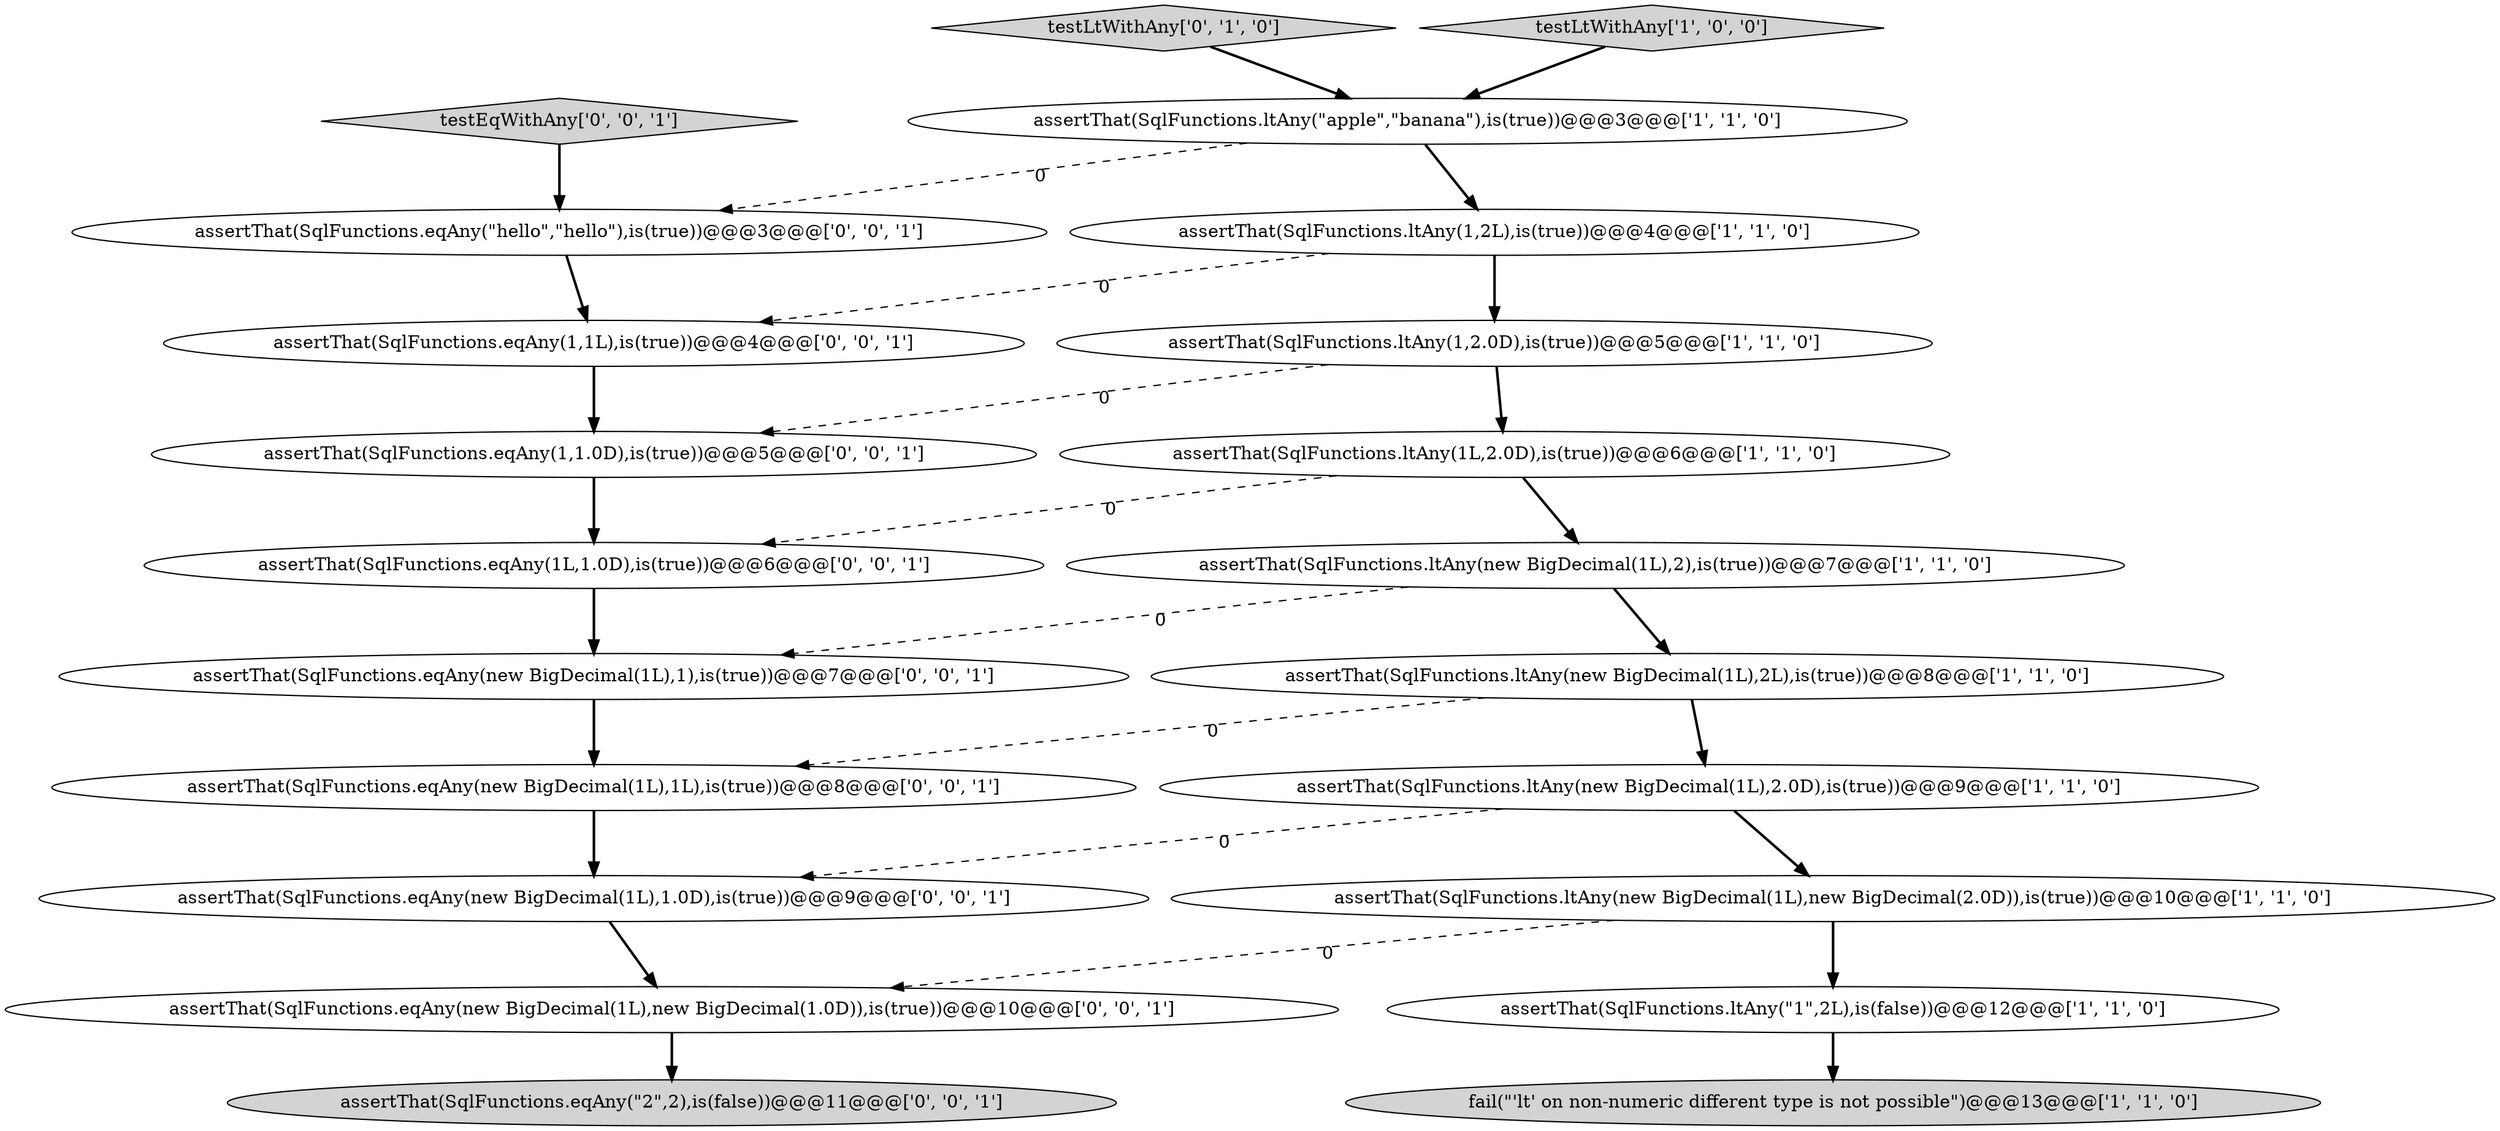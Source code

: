 digraph {
5 [style = filled, label = "assertThat(SqlFunctions.ltAny(new BigDecimal(1L),2L),is(true))@@@8@@@['1', '1', '0']", fillcolor = white, shape = ellipse image = "AAA0AAABBB1BBB"];
21 [style = filled, label = "assertThat(SqlFunctions.eqAny(1,1.0D),is(true))@@@5@@@['0', '0', '1']", fillcolor = white, shape = ellipse image = "AAA0AAABBB3BBB"];
9 [style = filled, label = "assertThat(SqlFunctions.ltAny(1,2L),is(true))@@@4@@@['1', '1', '0']", fillcolor = white, shape = ellipse image = "AAA0AAABBB1BBB"];
19 [style = filled, label = "assertThat(SqlFunctions.eqAny(new BigDecimal(1L),1L),is(true))@@@8@@@['0', '0', '1']", fillcolor = white, shape = ellipse image = "AAA0AAABBB3BBB"];
4 [style = filled, label = "assertThat(SqlFunctions.ltAny(new BigDecimal(1L),2),is(true))@@@7@@@['1', '1', '0']", fillcolor = white, shape = ellipse image = "AAA0AAABBB1BBB"];
2 [style = filled, label = "assertThat(SqlFunctions.ltAny(\"1\",2L),is(false))@@@12@@@['1', '1', '0']", fillcolor = white, shape = ellipse image = "AAA0AAABBB1BBB"];
20 [style = filled, label = "assertThat(SqlFunctions.eqAny(new BigDecimal(1L),1.0D),is(true))@@@9@@@['0', '0', '1']", fillcolor = white, shape = ellipse image = "AAA0AAABBB3BBB"];
1 [style = filled, label = "assertThat(SqlFunctions.ltAny(new BigDecimal(1L),new BigDecimal(2.0D)),is(true))@@@10@@@['1', '1', '0']", fillcolor = white, shape = ellipse image = "AAA0AAABBB1BBB"];
18 [style = filled, label = "assertThat(SqlFunctions.eqAny(1,1L),is(true))@@@4@@@['0', '0', '1']", fillcolor = white, shape = ellipse image = "AAA0AAABBB3BBB"];
14 [style = filled, label = "assertThat(SqlFunctions.eqAny(\"2\",2),is(false))@@@11@@@['0', '0', '1']", fillcolor = lightgray, shape = ellipse image = "AAA0AAABBB3BBB"];
3 [style = filled, label = "assertThat(SqlFunctions.ltAny(new BigDecimal(1L),2.0D),is(true))@@@9@@@['1', '1', '0']", fillcolor = white, shape = ellipse image = "AAA0AAABBB1BBB"];
15 [style = filled, label = "testEqWithAny['0', '0', '1']", fillcolor = lightgray, shape = diamond image = "AAA0AAABBB3BBB"];
11 [style = filled, label = "testLtWithAny['0', '1', '0']", fillcolor = lightgray, shape = diamond image = "AAA0AAABBB2BBB"];
16 [style = filled, label = "assertThat(SqlFunctions.eqAny(1L,1.0D),is(true))@@@6@@@['0', '0', '1']", fillcolor = white, shape = ellipse image = "AAA0AAABBB3BBB"];
17 [style = filled, label = "assertThat(SqlFunctions.eqAny(new BigDecimal(1L),new BigDecimal(1.0D)),is(true))@@@10@@@['0', '0', '1']", fillcolor = white, shape = ellipse image = "AAA0AAABBB3BBB"];
12 [style = filled, label = "assertThat(SqlFunctions.eqAny(new BigDecimal(1L),1),is(true))@@@7@@@['0', '0', '1']", fillcolor = white, shape = ellipse image = "AAA0AAABBB3BBB"];
13 [style = filled, label = "assertThat(SqlFunctions.eqAny(\"hello\",\"hello\"),is(true))@@@3@@@['0', '0', '1']", fillcolor = white, shape = ellipse image = "AAA0AAABBB3BBB"];
8 [style = filled, label = "assertThat(SqlFunctions.ltAny(1L,2.0D),is(true))@@@6@@@['1', '1', '0']", fillcolor = white, shape = ellipse image = "AAA0AAABBB1BBB"];
7 [style = filled, label = "testLtWithAny['1', '0', '0']", fillcolor = lightgray, shape = diamond image = "AAA0AAABBB1BBB"];
10 [style = filled, label = "assertThat(SqlFunctions.ltAny(\"apple\",\"banana\"),is(true))@@@3@@@['1', '1', '0']", fillcolor = white, shape = ellipse image = "AAA0AAABBB1BBB"];
6 [style = filled, label = "fail(\"'lt' on non-numeric different type is not possible\")@@@13@@@['1', '1', '0']", fillcolor = lightgray, shape = ellipse image = "AAA0AAABBB1BBB"];
0 [style = filled, label = "assertThat(SqlFunctions.ltAny(1,2.0D),is(true))@@@5@@@['1', '1', '0']", fillcolor = white, shape = ellipse image = "AAA0AAABBB1BBB"];
9->18 [style = dashed, label="0"];
8->16 [style = dashed, label="0"];
3->20 [style = dashed, label="0"];
4->12 [style = dashed, label="0"];
8->4 [style = bold, label=""];
0->21 [style = dashed, label="0"];
7->10 [style = bold, label=""];
10->9 [style = bold, label=""];
19->20 [style = bold, label=""];
21->16 [style = bold, label=""];
4->5 [style = bold, label=""];
17->14 [style = bold, label=""];
0->8 [style = bold, label=""];
9->0 [style = bold, label=""];
5->19 [style = dashed, label="0"];
13->18 [style = bold, label=""];
3->1 [style = bold, label=""];
16->12 [style = bold, label=""];
11->10 [style = bold, label=""];
12->19 [style = bold, label=""];
15->13 [style = bold, label=""];
18->21 [style = bold, label=""];
2->6 [style = bold, label=""];
20->17 [style = bold, label=""];
5->3 [style = bold, label=""];
1->17 [style = dashed, label="0"];
1->2 [style = bold, label=""];
10->13 [style = dashed, label="0"];
}
